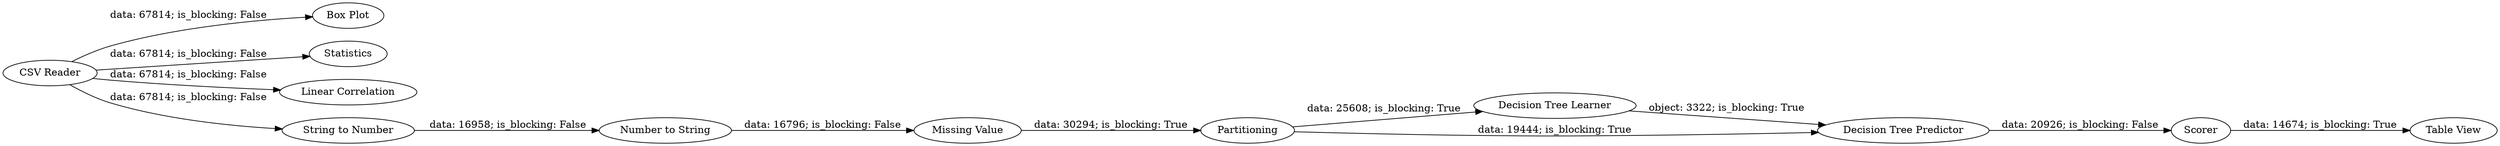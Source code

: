 digraph {
	"-2661789856738914030_6" [label=Partitioning]
	"-2661789856738914030_12" [label="Table View"]
	"-2661789856738914030_7" [label="Decision Tree Learner"]
	"-2661789856738914030_1" [label="CSV Reader"]
	"-2661789856738914030_8" [label="Decision Tree Predictor"]
	"-2661789856738914030_3" [label="Box Plot"]
	"-2661789856738914030_4" [label=Statistics]
	"-2661789856738914030_11" [label="Number to String"]
	"-2661789856738914030_2" [label="Linear Correlation"]
	"-2661789856738914030_10" [label="String to Number"]
	"-2661789856738914030_9" [label=Scorer]
	"-2661789856738914030_5" [label="Missing Value"]
	"-2661789856738914030_1" -> "-2661789856738914030_10" [label="data: 67814; is_blocking: False"]
	"-2661789856738914030_7" -> "-2661789856738914030_8" [label="object: 3322; is_blocking: True"]
	"-2661789856738914030_1" -> "-2661789856738914030_3" [label="data: 67814; is_blocking: False"]
	"-2661789856738914030_5" -> "-2661789856738914030_6" [label="data: 30294; is_blocking: True"]
	"-2661789856738914030_11" -> "-2661789856738914030_5" [label="data: 16796; is_blocking: False"]
	"-2661789856738914030_8" -> "-2661789856738914030_9" [label="data: 20926; is_blocking: False"]
	"-2661789856738914030_10" -> "-2661789856738914030_11" [label="data: 16958; is_blocking: False"]
	"-2661789856738914030_1" -> "-2661789856738914030_2" [label="data: 67814; is_blocking: False"]
	"-2661789856738914030_6" -> "-2661789856738914030_7" [label="data: 25608; is_blocking: True"]
	"-2661789856738914030_1" -> "-2661789856738914030_4" [label="data: 67814; is_blocking: False"]
	"-2661789856738914030_6" -> "-2661789856738914030_8" [label="data: 19444; is_blocking: True"]
	"-2661789856738914030_9" -> "-2661789856738914030_12" [label="data: 14674; is_blocking: True"]
	rankdir=LR
}
